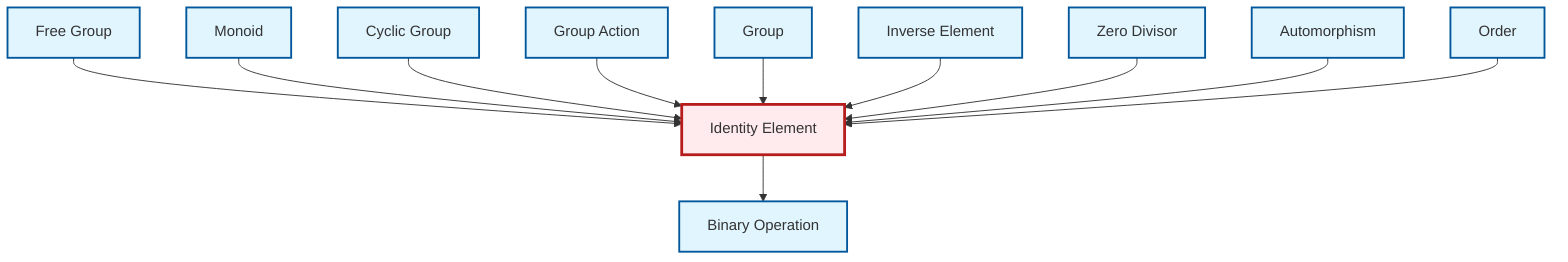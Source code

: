 graph TD
    classDef definition fill:#e1f5fe,stroke:#01579b,stroke-width:2px
    classDef theorem fill:#f3e5f5,stroke:#4a148c,stroke-width:2px
    classDef axiom fill:#fff3e0,stroke:#e65100,stroke-width:2px
    classDef example fill:#e8f5e9,stroke:#1b5e20,stroke-width:2px
    classDef current fill:#ffebee,stroke:#b71c1c,stroke-width:3px
    def-inverse-element["Inverse Element"]:::definition
    def-order["Order"]:::definition
    def-group["Group"]:::definition
    def-group-action["Group Action"]:::definition
    def-cyclic-group["Cyclic Group"]:::definition
    def-identity-element["Identity Element"]:::definition
    def-monoid["Monoid"]:::definition
    def-zero-divisor["Zero Divisor"]:::definition
    def-free-group["Free Group"]:::definition
    def-binary-operation["Binary Operation"]:::definition
    def-automorphism["Automorphism"]:::definition
    def-free-group --> def-identity-element
    def-monoid --> def-identity-element
    def-cyclic-group --> def-identity-element
    def-group-action --> def-identity-element
    def-group --> def-identity-element
    def-inverse-element --> def-identity-element
    def-zero-divisor --> def-identity-element
    def-identity-element --> def-binary-operation
    def-automorphism --> def-identity-element
    def-order --> def-identity-element
    class def-identity-element current